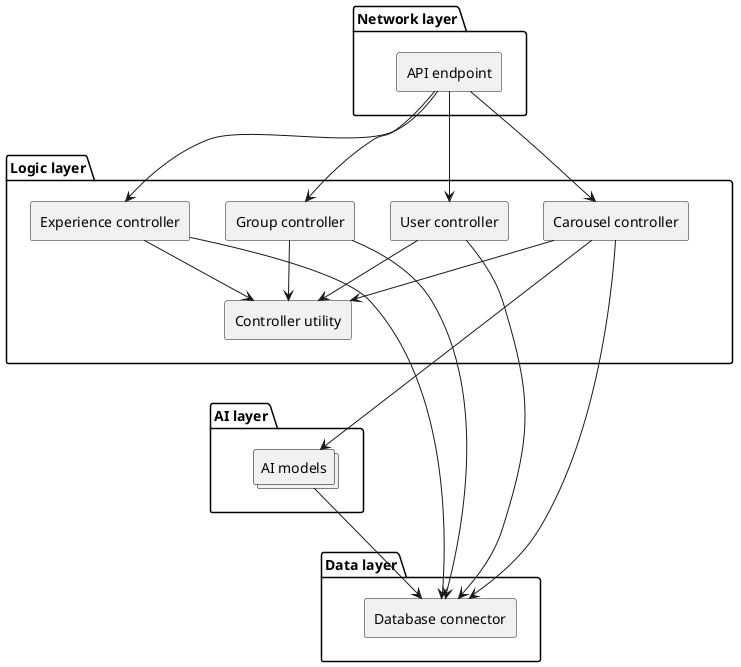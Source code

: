 @startuml module_backend

package "Network layer" as network_layer {
  rectangle "API endpoint" as api_endpoint
}

package "Logic layer" as logic_layer {
  rectangle "User controller" as user_system
  rectangle "Carousel controller" as carousel_controller
  rectangle "Experience controller" as experience_controller
  rectangle "Group controller" as group_controller
  rectangle "Controller utility" as controller_utility
}

package "AI layer" as ai_layer {
  collections "AI models" as ai #line:black
}

package "Data layer" as data_layer {
  rectangle "Database connector" as database_connector
}

network_layer -[hidden]down-> logic_layer
logic_layer -[hidden]down-> ai_layer
ai_layer -[hidden]down-> data_layer

api_endpoint --> user_system
api_endpoint --> carousel_controller
api_endpoint --> experience_controller
api_endpoint --> group_controller

carousel_controller --> controller_utility
experience_controller --> controller_utility
group_controller --> controller_utility
user_system --> controller_utility
carousel_controller ---> ai
carousel_controller ----> database_connector
experience_controller ----> database_connector
group_controller ----> database_connector
user_system ----> database_connector

ai --> database_connector

@enduml